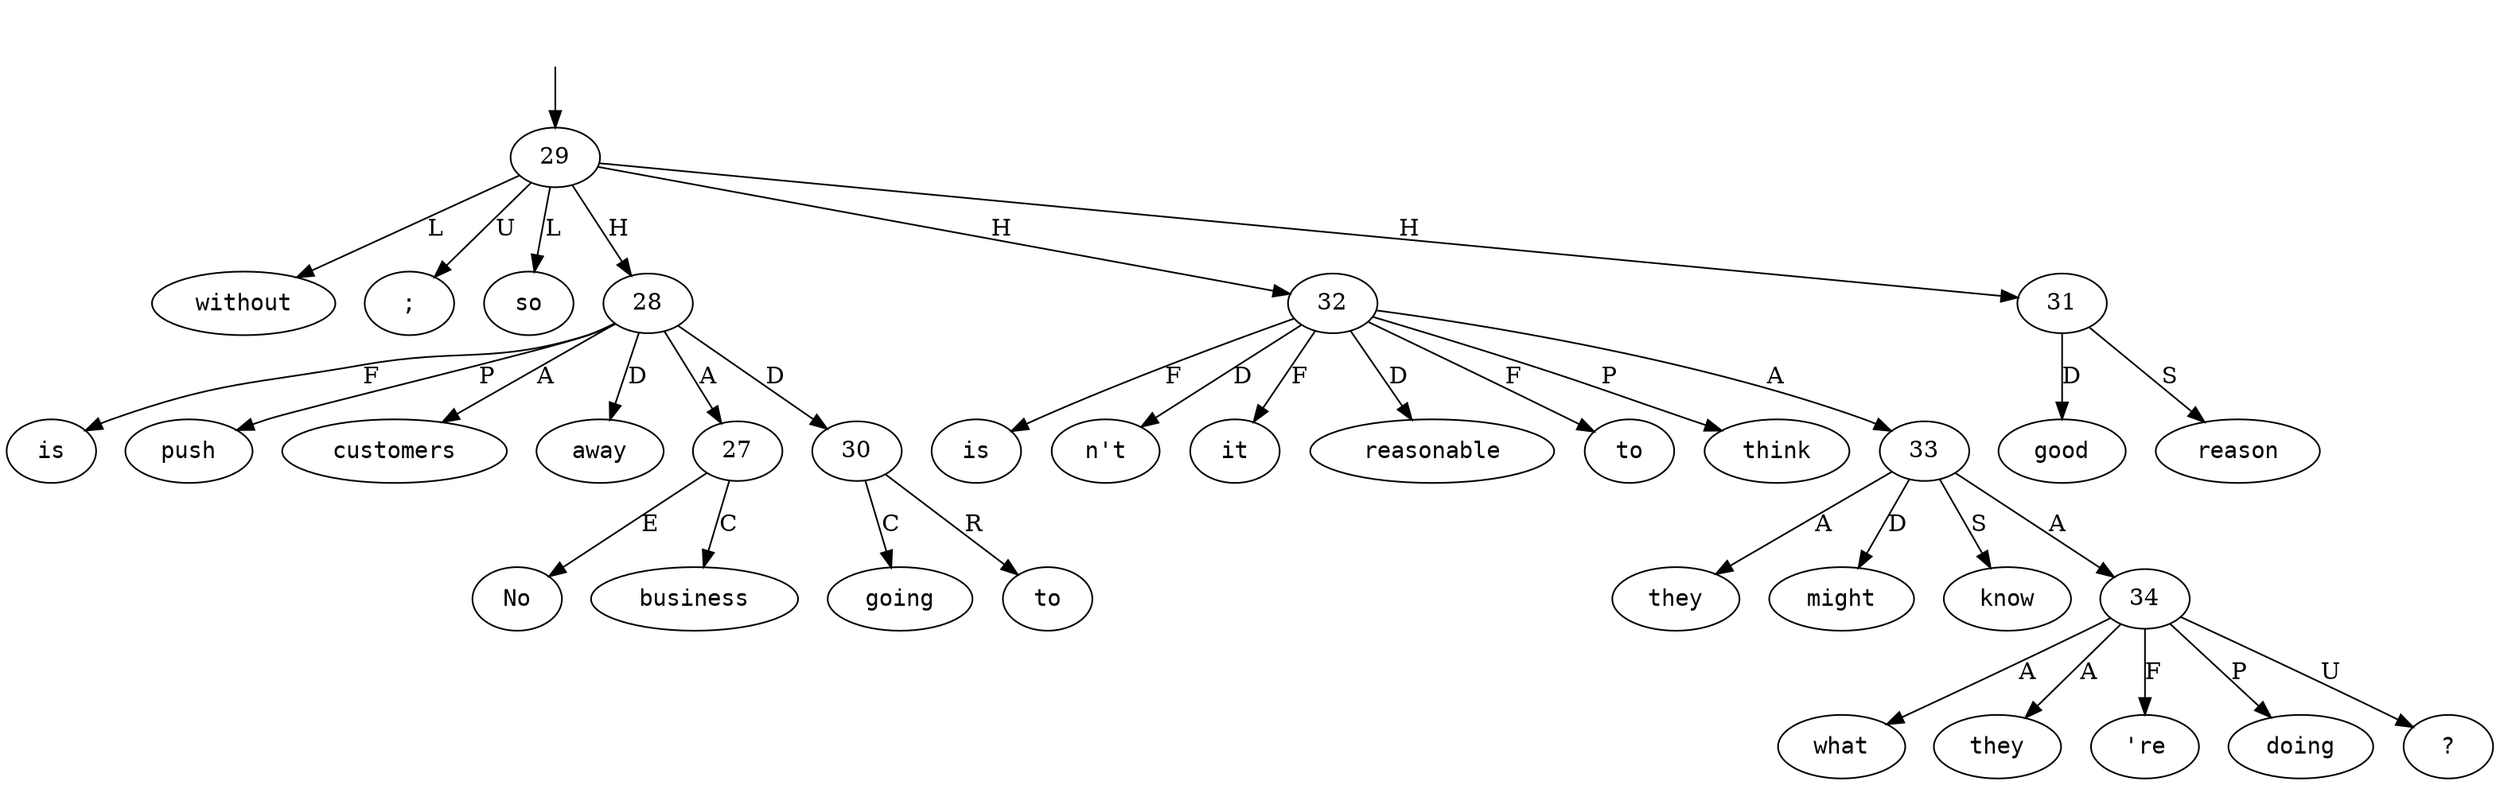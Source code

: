 digraph "290594-0012" {
  top [ style=invis ];
  top -> 29;
  0 [ shape=oval, label=<<table align="center" border="0" cellspacing="0"><tr><td colspan="2"><font face="Courier">No</font></td></tr></table>> ];
  1 [ shape=oval, label=<<table align="center" border="0" cellspacing="0"><tr><td colspan="2"><font face="Courier">business</font></td></tr></table>> ];
  2 [ shape=oval, label=<<table align="center" border="0" cellspacing="0"><tr><td colspan="2"><font face="Courier">is</font></td></tr></table>> ];
  3 [ shape=oval, label=<<table align="center" border="0" cellspacing="0"><tr><td colspan="2"><font face="Courier">going</font></td></tr></table>> ];
  4 [ shape=oval, label=<<table align="center" border="0" cellspacing="0"><tr><td colspan="2"><font face="Courier">to</font></td></tr></table>> ];
  5 [ shape=oval, label=<<table align="center" border="0" cellspacing="0"><tr><td colspan="2"><font face="Courier">push</font></td></tr></table>> ];
  6 [ shape=oval, label=<<table align="center" border="0" cellspacing="0"><tr><td colspan="2"><font face="Courier">customers</font></td></tr></table>> ];
  7 [ shape=oval, label=<<table align="center" border="0" cellspacing="0"><tr><td colspan="2"><font face="Courier">away</font></td></tr></table>> ];
  8 [ shape=oval, label=<<table align="center" border="0" cellspacing="0"><tr><td colspan="2"><font face="Courier">without</font></td></tr></table>> ];
  9 [ shape=oval, label=<<table align="center" border="0" cellspacing="0"><tr><td colspan="2"><font face="Courier">good</font></td></tr></table>> ];
  10 [ shape=oval, label=<<table align="center" border="0" cellspacing="0"><tr><td colspan="2"><font face="Courier">reason</font></td></tr></table>> ];
  11 [ shape=oval, label=<<table align="center" border="0" cellspacing="0"><tr><td colspan="2"><font face="Courier">;</font></td></tr></table>> ];
  12 [ shape=oval, label=<<table align="center" border="0" cellspacing="0"><tr><td colspan="2"><font face="Courier">so</font></td></tr></table>> ];
  13 [ shape=oval, label=<<table align="center" border="0" cellspacing="0"><tr><td colspan="2"><font face="Courier">is</font></td></tr></table>> ];
  14 [ shape=oval, label=<<table align="center" border="0" cellspacing="0"><tr><td colspan="2"><font face="Courier">n&#x27;t</font></td></tr></table>> ];
  15 [ shape=oval, label=<<table align="center" border="0" cellspacing="0"><tr><td colspan="2"><font face="Courier">it</font></td></tr></table>> ];
  16 [ shape=oval, label=<<table align="center" border="0" cellspacing="0"><tr><td colspan="2"><font face="Courier">reasonable</font></td></tr></table>> ];
  17 [ shape=oval, label=<<table align="center" border="0" cellspacing="0"><tr><td colspan="2"><font face="Courier">to</font></td></tr></table>> ];
  18 [ shape=oval, label=<<table align="center" border="0" cellspacing="0"><tr><td colspan="2"><font face="Courier">think</font></td></tr></table>> ];
  19 [ shape=oval, label=<<table align="center" border="0" cellspacing="0"><tr><td colspan="2"><font face="Courier">they</font></td></tr></table>> ];
  20 [ shape=oval, label=<<table align="center" border="0" cellspacing="0"><tr><td colspan="2"><font face="Courier">might</font></td></tr></table>> ];
  21 [ shape=oval, label=<<table align="center" border="0" cellspacing="0"><tr><td colspan="2"><font face="Courier">know</font></td></tr></table>> ];
  22 [ shape=oval, label=<<table align="center" border="0" cellspacing="0"><tr><td colspan="2"><font face="Courier">what</font></td></tr></table>> ];
  23 [ shape=oval, label=<<table align="center" border="0" cellspacing="0"><tr><td colspan="2"><font face="Courier">they</font></td></tr></table>> ];
  24 [ shape=oval, label=<<table align="center" border="0" cellspacing="0"><tr><td colspan="2"><font face="Courier">&#x27;re</font></td></tr></table>> ];
  25 [ shape=oval, label=<<table align="center" border="0" cellspacing="0"><tr><td colspan="2"><font face="Courier">doing</font></td></tr></table>> ];
  26 [ shape=oval, label=<<table align="center" border="0" cellspacing="0"><tr><td colspan="2"><font face="Courier">?</font></td></tr></table>> ];
  27 -> 1 [ label="C" ];
  27 -> 0 [ label="E" ];
  28 -> 30 [ label="D" ];
  28 -> 5 [ label="P" ];
  28 -> 6 [ label="A" ];
  28 -> 7 [ label="D" ];
  28 -> 27 [ label="A" ];
  28 -> 2 [ label="F" ];
  29 -> 12 [ label="L" ];
  29 -> 28 [ label="H" ];
  29 -> 8 [ label="L" ];
  29 -> 32 [ label="H" ];
  29 -> 11 [ label="U" ];
  29 -> 31 [ label="H" ];
  30 -> 3 [ label="C" ];
  30 -> 4 [ label="R" ];
  31 -> 9 [ label="D" ];
  31 -> 10 [ label="S" ];
  32 -> 16 [ label="D" ];
  32 -> 33 [ label="A" ];
  32 -> 17 [ label="F" ];
  32 -> 18 [ label="P" ];
  32 -> 14 [ label="D" ];
  32 -> 13 [ label="F" ];
  32 -> 15 [ label="F" ];
  33 -> 20 [ label="D" ];
  33 -> 19 [ label="A" ];
  33 -> 34 [ label="A" ];
  33 -> 21 [ label="S" ];
  34 -> 24 [ label="F" ];
  34 -> 26 [ label="U" ];
  34 -> 22 [ label="A" ];
  34 -> 23 [ label="A" ];
  34 -> 25 [ label="P" ];
}

